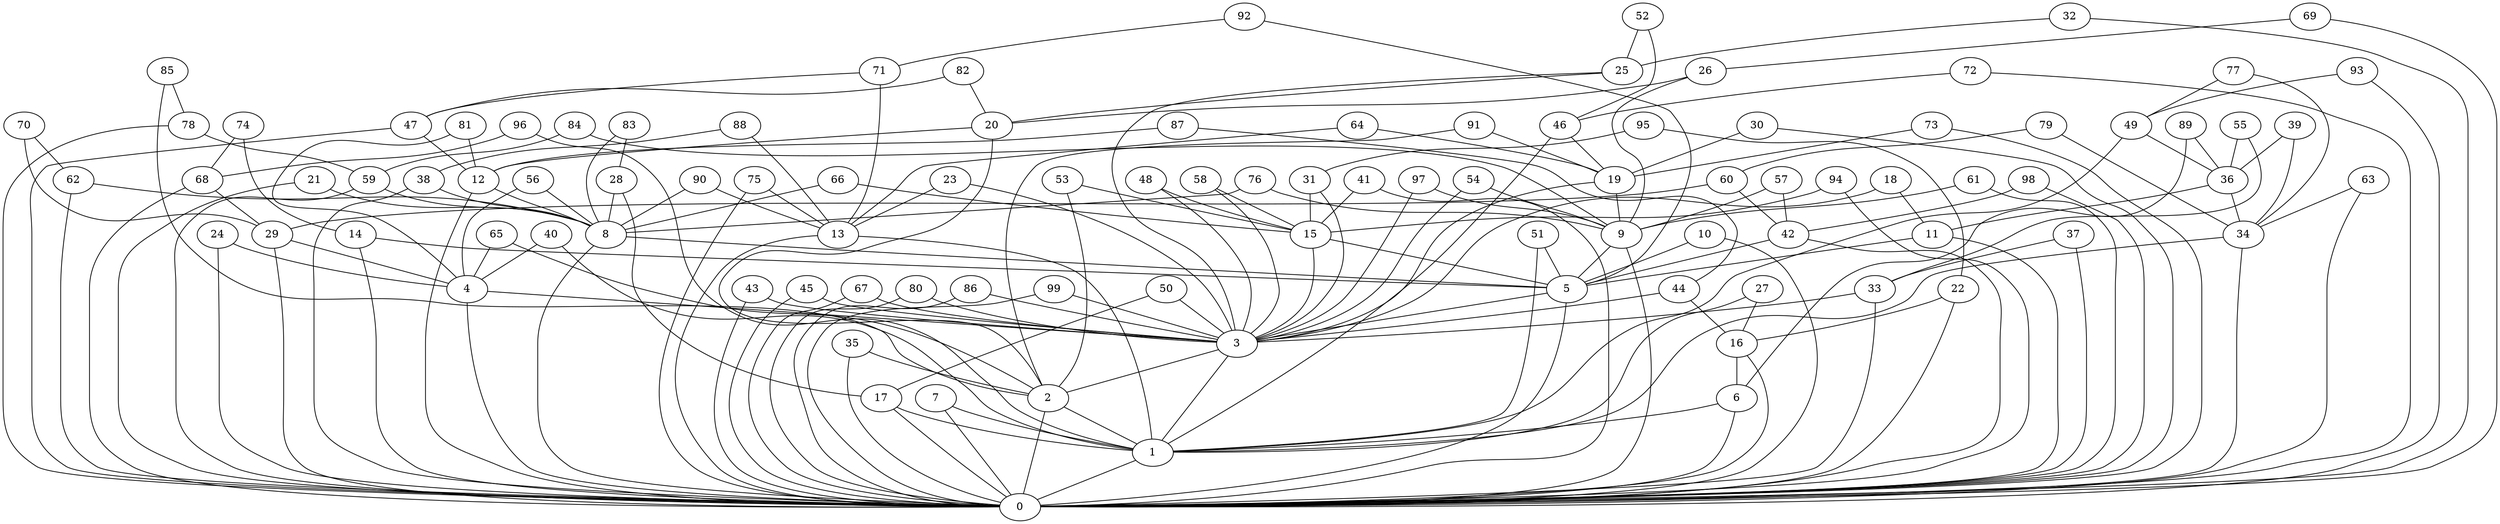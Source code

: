/* Created by igraph 0.7.0 */
graph {
  0;
  1;
  2;
  3;
  4;
  5;
  6;
  7;
  8;
  9;
  10;
  11;
  12;
  13;
  14;
  15;
  16;
  17;
  18;
  19;
  20;
  21;
  22;
  23;
  24;
  25;
  26;
  27;
  28;
  29;
  30;
  31;
  32;
  33;
  34;
  35;
  36;
  37;
  38;
  39;
  40;
  41;
  42;
  43;
  44;
  45;
  46;
  47;
  48;
  49;
  50;
  51;
  52;
  53;
  54;
  55;
  56;
  57;
  58;
  59;
  60;
  61;
  62;
  63;
  64;
  65;
  66;
  67;
  68;
  69;
  70;
  71;
  72;
  73;
  74;
  75;
  76;
  77;
  78;
  79;
  80;
  81;
  82;
  83;
  84;
  85;
  86;
  87;
  88;
  89;
  90;
  91;
  92;
  93;
  94;
  95;
  96;
  97;
  98;
  99;

  1 -- 0;
  2 -- 0;
  4 -- 0;
  5 -- 0;
  6 -- 0;
  7 -- 0;
  8 -- 0;
  9 -- 0;
  10 -- 0;
  11 -- 0;
  12 -- 0;
  13 -- 0;
  14 -- 0;
  16 -- 0;
  17 -- 0;
  21 -- 0;
  22 -- 0;
  24 -- 0;
  29 -- 0;
  30 -- 0;
  32 -- 0;
  33 -- 0;
  34 -- 0;
  35 -- 0;
  37 -- 0;
  38 -- 0;
  41 -- 0;
  42 -- 0;
  43 -- 0;
  45 -- 0;
  47 -- 0;
  59 -- 0;
  61 -- 0;
  62 -- 0;
  63 -- 0;
  67 -- 0;
  68 -- 0;
  69 -- 0;
  72 -- 0;
  73 -- 0;
  75 -- 0;
  78 -- 0;
  80 -- 0;
  86 -- 0;
  93 -- 0;
  94 -- 0;
  98 -- 0;
  99 -- 0;
  2 -- 1;
  3 -- 1;
  6 -- 1;
  7 -- 1;
  13 -- 1;
  17 -- 1;
  27 -- 1;
  34 -- 1;
  40 -- 1;
  46 -- 1;
  49 -- 1;
  51 -- 1;
  96 -- 1;
  3 -- 2;
  20 -- 2;
  35 -- 2;
  53 -- 2;
  65 -- 2;
  85 -- 2;
  91 -- 2;
  4 -- 3;
  5 -- 3;
  15 -- 3;
  18 -- 3;
  19 -- 3;
  23 -- 3;
  25 -- 3;
  31 -- 3;
  33 -- 3;
  43 -- 3;
  44 -- 3;
  45 -- 3;
  48 -- 3;
  50 -- 3;
  54 -- 3;
  58 -- 3;
  67 -- 3;
  80 -- 3;
  86 -- 3;
  97 -- 3;
  99 -- 3;
  24 -- 4;
  29 -- 4;
  40 -- 4;
  56 -- 4;
  65 -- 4;
  81 -- 4;
  8 -- 5;
  9 -- 5;
  10 -- 5;
  11 -- 5;
  14 -- 5;
  15 -- 5;
  42 -- 5;
  51 -- 5;
  92 -- 5;
  16 -- 6;
  89 -- 6;
  12 -- 8;
  21 -- 8;
  28 -- 8;
  38 -- 8;
  56 -- 8;
  59 -- 8;
  62 -- 8;
  66 -- 8;
  76 -- 8;
  83 -- 8;
  90 -- 8;
  19 -- 9;
  26 -- 9;
  54 -- 9;
  57 -- 9;
  61 -- 9;
  76 -- 9;
  84 -- 9;
  97 -- 9;
  18 -- 11;
  36 -- 11;
  20 -- 12;
  47 -- 12;
  81 -- 12;
  87 -- 12;
  23 -- 13;
  64 -- 13;
  71 -- 13;
  75 -- 13;
  88 -- 13;
  90 -- 13;
  74 -- 14;
  31 -- 15;
  41 -- 15;
  48 -- 15;
  53 -- 15;
  58 -- 15;
  66 -- 15;
  94 -- 15;
  22 -- 16;
  27 -- 16;
  44 -- 16;
  28 -- 17;
  50 -- 17;
  30 -- 19;
  46 -- 19;
  64 -- 19;
  73 -- 19;
  91 -- 19;
  25 -- 20;
  26 -- 20;
  82 -- 20;
  95 -- 22;
  32 -- 25;
  52 -- 25;
  69 -- 26;
  83 -- 28;
  60 -- 29;
  68 -- 29;
  70 -- 29;
  95 -- 31;
  37 -- 33;
  55 -- 33;
  36 -- 34;
  39 -- 34;
  63 -- 34;
  77 -- 34;
  79 -- 34;
  39 -- 36;
  49 -- 36;
  55 -- 36;
  89 -- 36;
  88 -- 38;
  57 -- 42;
  60 -- 42;
  98 -- 42;
  87 -- 44;
  52 -- 46;
  72 -- 46;
  71 -- 47;
  82 -- 47;
  77 -- 49;
  93 -- 49;
  78 -- 59;
  84 -- 59;
  79 -- 60;
  70 -- 62;
  74 -- 68;
  96 -- 68;
  92 -- 71;
  85 -- 78;
}
